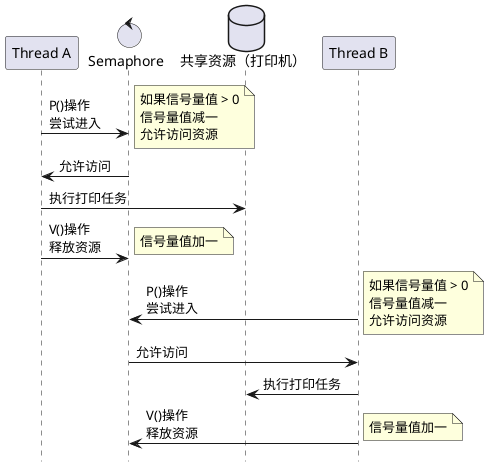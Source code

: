 @startuml

hide footbox
' 定义参与者
participant "Thread A" as A
control "Semaphore" as S
database "共享资源（打印机）" as Resource
participant "Thread B" as B

' 线程A试图访问资源
A -> S : P()操作\n尝试进入
note right: 如果信号量值 > 0\n信号量值减一\n允许访问资源
S -> A : 允许访问

' 线程A访问共享资源
A -> Resource : 执行打印任务
A -> S : V()操作\n释放资源
note right: 信号量值加一

' 线程B试图访问资源
B -> S : P()操作\n尝试进入
note right: 如果信号量值 > 0\n信号量值减一\n允许访问资源
S -> B : 允许访问

' 线程B访问共享资源
B -> Resource : 执行打印任务
B -> S : V()操作\n释放资源
note right: 信号量值加一

@enduml
